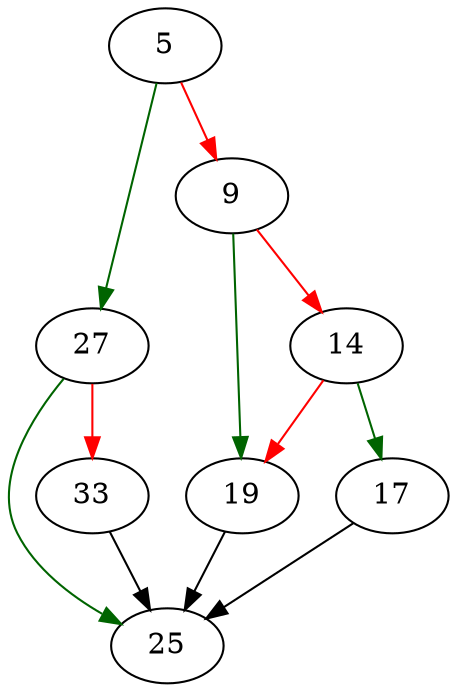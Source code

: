 strict digraph "set_process_security_ctx" {
	// Node definitions.
	5 [entry=true];
	27;
	9;
	19;
	14;
	17;
	25;
	33;

	// Edge definitions.
	5 -> 27 [
		color=darkgreen
		cond=true
	];
	5 -> 9 [
		color=red
		cond=false
	];
	27 -> 25 [
		color=darkgreen
		cond=true
	];
	27 -> 33 [
		color=red
		cond=false
	];
	9 -> 19 [
		color=darkgreen
		cond=true
	];
	9 -> 14 [
		color=red
		cond=false
	];
	19 -> 25;
	14 -> 19 [
		color=red
		cond=false
	];
	14 -> 17 [
		color=darkgreen
		cond=true
	];
	17 -> 25;
	33 -> 25;
}